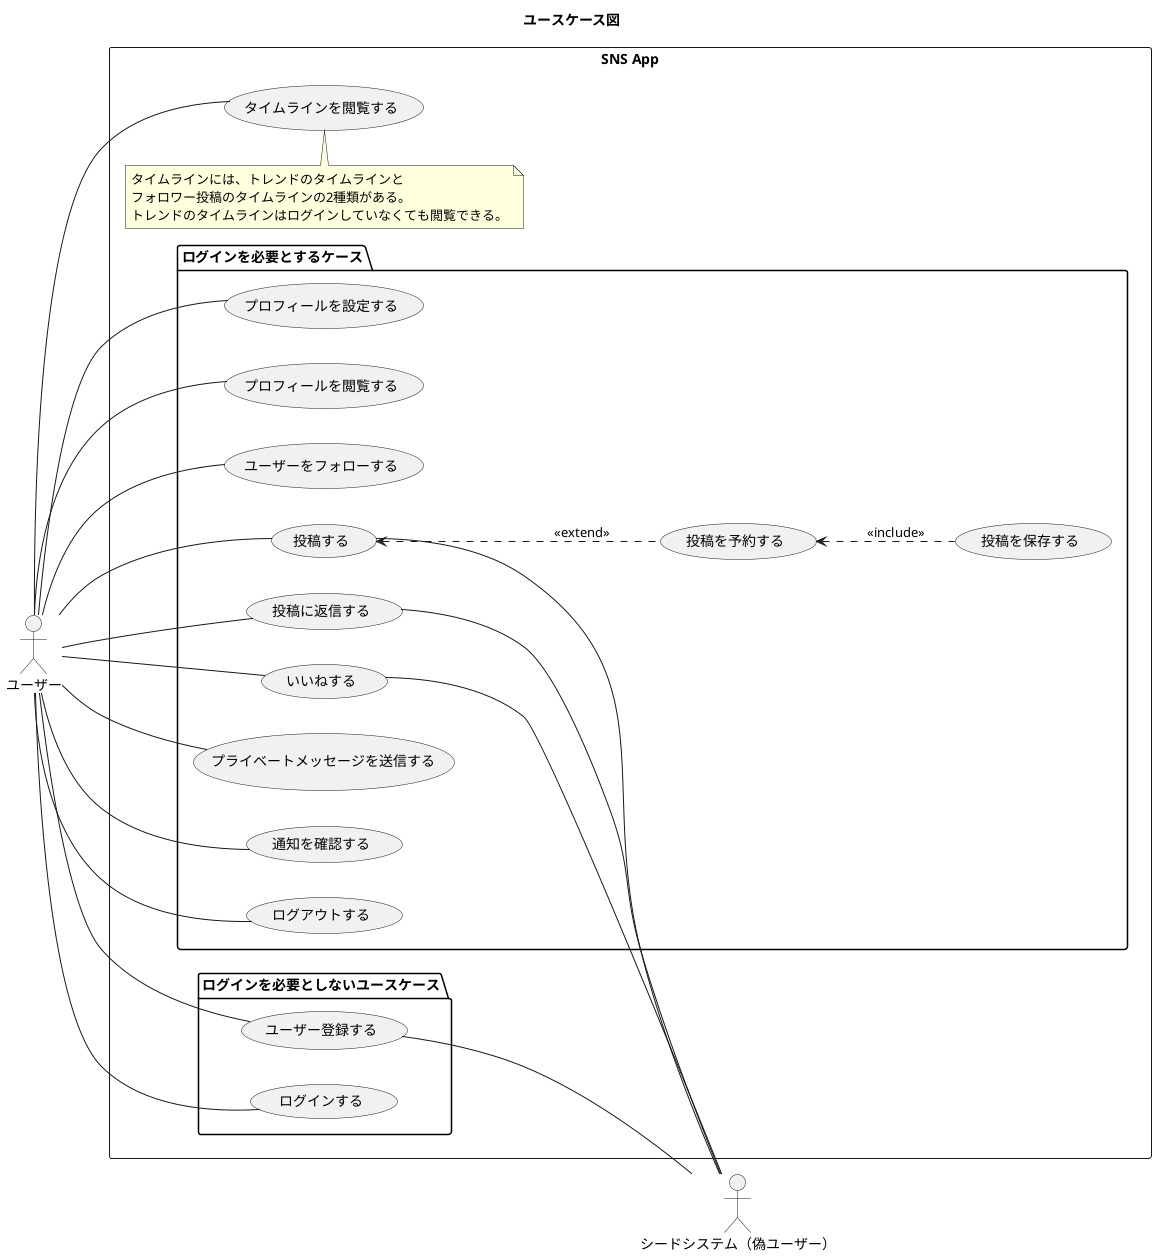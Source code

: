 @startuml social-networking-service
title ユースケース図

left to right direction

rectangle "SNS App" {
    usecase "タイムラインを閲覧する" as viewTimeline
    note top of viewTimeline
        タイムラインには、トレンドのタイムラインと
        フォロワー投稿のタイムラインの2種類がある。
        トレンドのタイムラインはログインしていなくても閲覧できる。
    end note

    package ログインを必要としないユースケース {
        usecase "ユーザー登録する" as userRegister
        usecase "ログインする" as login
    }

    package ログインを必要とするケース {
        usecase "プロフィールを設定する" as setProfile
        usecase "プロフィールを閲覧する" as viewProfile
        usecase "ユーザーをフォローする" as follow
        usecase "投稿する" as post
        usecase "投稿を予約する" as reservePost
        usecase "投稿を保存する" as savePost
        usecase "投稿に返信する" as reply
        usecase "いいねする" as like
        usecase "プライベートメッセージを送信する" as sendMessage
        usecase "通知を確認する" as viewNotification
        usecase "ログアウトする" as logout
        post <.. reservePost : <<extend>>
        reservePost <.. savePost : <<include>>
    }
}

:ユーザー: as user

user -- viewTimeline
user -- userRegister
user -- login

user -- setProfile
user -- viewProfile
user -- follow
user -- post
user -- reply
user -- like
user -- sendMessage
user -- viewNotification
user -- logout

:シードシステム（偽ユーザー）: as fakeUser

userRegister -- fakeUser
post -- fakeUser
reply -- fakeUser
like -- fakeUser
@enduml
